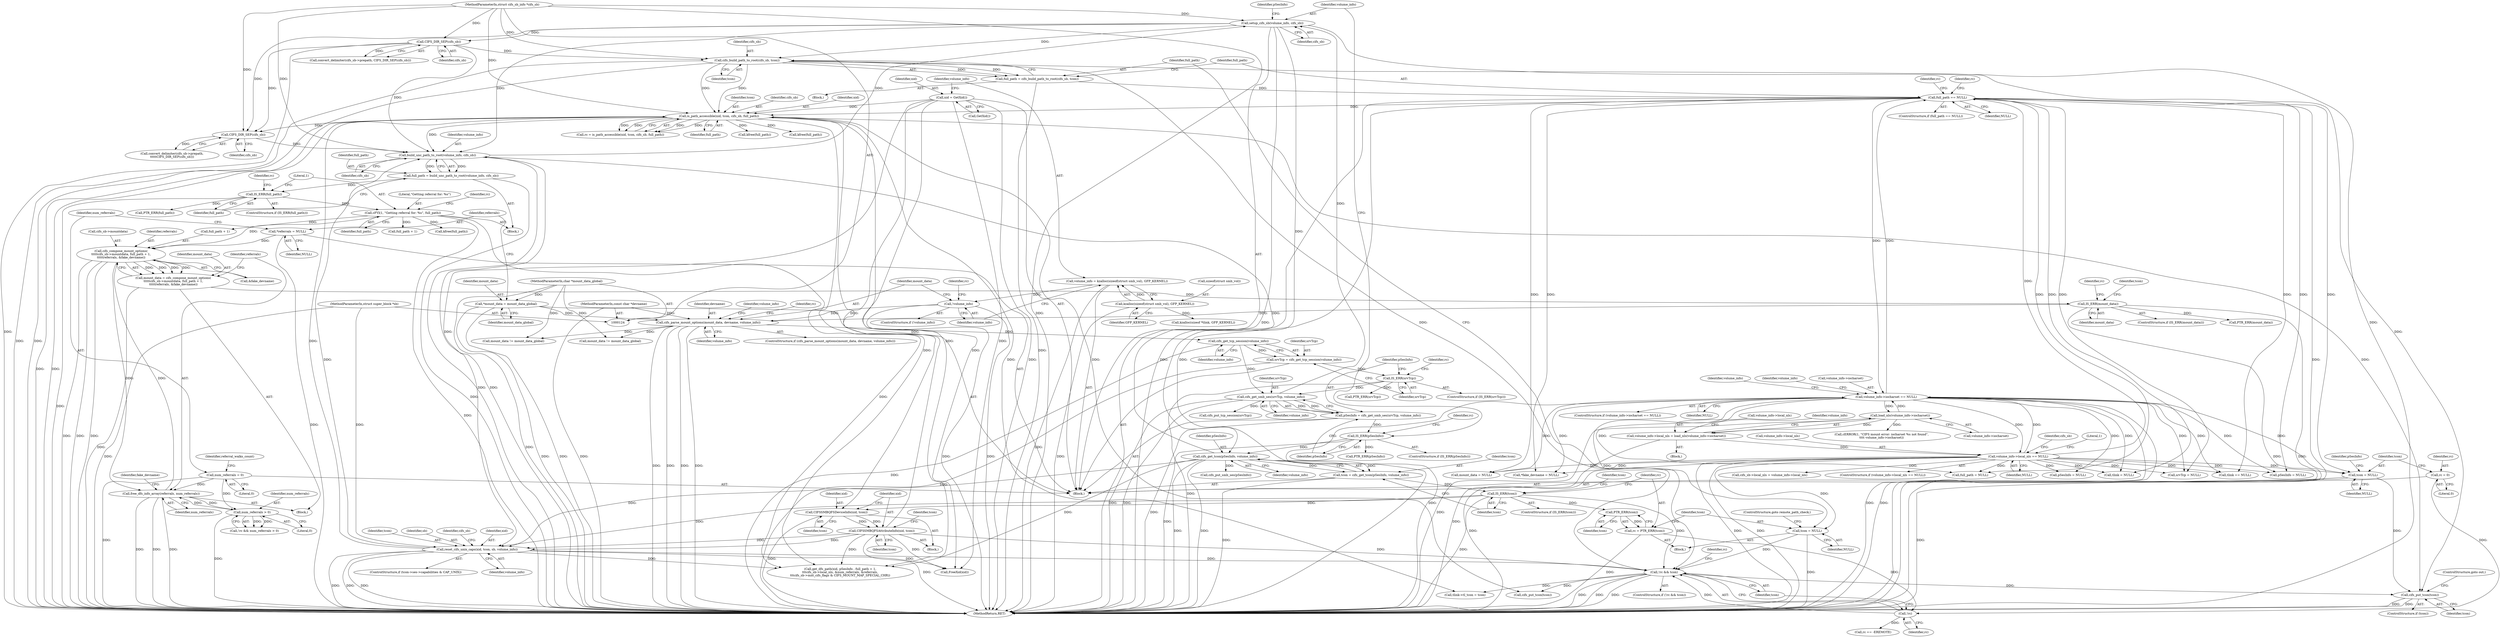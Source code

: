 digraph "0_linux_70945643722ffeac779d2529a348f99567fa5c33@pointer" {
"1000744" [label="(Call,cifs_put_tcon(tcon))"];
"1000158" [label="(Call,tcon = NULL)"];
"1000259" [label="(Call,volume_info->local_nls == NULL)"];
"1000250" [label="(Call,volume_info->local_nls = load_nls(volume_info->iocharset))"];
"1000254" [label="(Call,load_nls(volume_info->iocharset))"];
"1000237" [label="(Call,volume_info->iocharset == NULL)"];
"1000490" [label="(Call,full_path == NULL)"];
"1000484" [label="(Call,full_path = cifs_build_path_to_root(cifs_sb, tcon))"];
"1000486" [label="(Call,cifs_build_path_to_root(cifs_sb, tcon))"];
"1000313" [label="(Call,setup_cifs_sb(volume_info, cifs_sb))"];
"1000298" [label="(Call,cifs_get_smb_ses(srvTcp, volume_info))"];
"1000288" [label="(Call,IS_ERR(srvTcp))"];
"1000283" [label="(Call,srvTcp = cifs_get_tcp_session(volume_info))"];
"1000285" [label="(Call,cifs_get_tcp_session(volume_info))"];
"1000192" [label="(Call,cifs_parse_mount_options(mount_data, devname, volume_info))"];
"1000138" [label="(Call,*mount_data = mount_data_global)"];
"1000127" [label="(MethodParameterIn,char *mount_data_global)"];
"1000627" [label="(Call,IS_ERR(mount_data))"];
"1000607" [label="(Call,mount_data = cifs_compose_mount_options(\n\t\t\t\t\tcifs_sb->mountdata, full_path + 1,\n\t\t\t\t\treferrals, &fake_devname))"];
"1000609" [label="(Call,cifs_compose_mount_options(\n\t\t\t\t\tcifs_sb->mountdata, full_path + 1,\n\t\t\t\t\treferrals, &fake_devname))"];
"1000565" [label="(Call,cFYI(1, \"Getting referral for: %s\", full_path))"];
"1000557" [label="(Call,IS_ERR(full_path))"];
"1000551" [label="(Call,full_path = build_unc_path_to_root(volume_info, cifs_sb))"];
"1000553" [label="(Call,build_unc_path_to_root(volume_info, cifs_sb))"];
"1000375" [label="(Call,reset_cifs_unix_caps(xid, tcon, sb, volume_info))"];
"1000364" [label="(Call,CIFSSMBQFSAttributeInfo(xid, tcon))"];
"1000361" [label="(Call,CIFSSMBQFSDeviceInfo(xid, tcon))"];
"1000173" [label="(Call,xid = GetXid())"];
"1000344" [label="(Call,IS_ERR(tcon))"];
"1000338" [label="(Call,tcon = cifs_get_tcon(pSesInfo, volume_info))"];
"1000340" [label="(Call,cifs_get_tcon(pSesInfo, volume_info))"];
"1000302" [label="(Call,IS_ERR(pSesInfo))"];
"1000296" [label="(Call,pSesInfo = cifs_get_smb_ses(srvTcp, volume_info))"];
"1000125" [label="(MethodParameterIn,struct super_block *sb)"];
"1000549" [label="(Call,CIFS_DIR_SEP(cifs_sb))"];
"1000501" [label="(Call,is_path_accessible(xid, tcon, cifs_sb, full_path))"];
"1000126" [label="(MethodParameterIn,struct cifs_sb_info *cifs_sb)"];
"1000398" [label="(Call,CIFS_DIR_SEP(cifs_sb))"];
"1000143" [label="(Call,*referrals = NULL)"];
"1000619" [label="(Call,free_dfs_info_array(referrals, num_referrals))"];
"1000147" [label="(Call,num_referrals = 0)"];
"1000593" [label="(Call,num_referrals > 0)"];
"1000128" [label="(MethodParameterIn,const char *devname)"];
"1000183" [label="(Call,!volume_info)"];
"1000176" [label="(Call,volume_info = kzalloc(sizeof(struct smb_vol), GFP_KERNEL))"];
"1000178" [label="(Call,kzalloc(sizeof(struct smb_vol), GFP_KERNEL))"];
"1000479" [label="(Call,!rc && tcon)"];
"1000480" [label="(Call,!rc)"];
"1000347" [label="(Call,rc = PTR_ERR(tcon))"];
"1000349" [label="(Call,PTR_ERR(tcon))"];
"1000155" [label="(Call,rc = 0)"];
"1000351" [label="(Call,tcon = NULL)"];
"1000309" [label="(Call,pSesInfo = NULL)"];
"1000379" [label="(Identifier,volume_info)"];
"1000249" [label="(Block,)"];
"1000360" [label="(Block,)"];
"1000339" [label="(Identifier,tcon)"];
"1000145" [label="(Identifier,NULL)"];
"1000567" [label="(Literal,\"Getting referral for: %s\")"];
"1000752" [label="(Call,cifs_put_tcp_session(srvTcp))"];
"1000516" [label="(Call,kfree(full_path))"];
"1000660" [label="(Call,kzalloc(sizeof *tlink, GFP_KERNEL))"];
"1000376" [label="(Identifier,xid)"];
"1000486" [label="(Call,cifs_build_path_to_root(cifs_sb, tcon))"];
"1000598" [label="(Call,*fake_devname = NULL)"];
"1000193" [label="(Identifier,mount_data)"];
"1000183" [label="(Call,!volume_info)"];
"1000617" [label="(Call,&fake_devname)"];
"1000682" [label="(Call,tlink->tl_tcon = tcon)"];
"1000285" [label="(Call,cifs_get_tcp_session(volume_info))"];
"1000666" [label="(Call,tlink == NULL)"];
"1000265" [label="(Call,cERROR(1, \"CIFS mount error: iocharset %s not found\",\n\t\t\t\t volume_info->iocharset))"];
"1000287" [label="(ControlStructure,if (IS_ERR(srvTcp)))"];
"1000170" [label="(Call,tlink = NULL)"];
"1000640" [label="(Call,cifs_put_tcon(tcon))"];
"1000258" [label="(ControlStructure,if (volume_info->local_nls == NULL))"];
"1000364" [label="(Call,CIFSSMBQFSAttributeInfo(xid, tcon))"];
"1000346" [label="(Block,)"];
"1000181" [label="(Identifier,GFP_KERNEL)"];
"1000595" [label="(Literal,0)"];
"1000594" [label="(Identifier,num_referrals)"];
"1000194" [label="(Identifier,devname)"];
"1000159" [label="(Identifier,tcon)"];
"1000343" [label="(ControlStructure,if (IS_ERR(tcon)))"];
"1000255" [label="(Call,volume_info->iocharset)"];
"1000263" [label="(Identifier,NULL)"];
"1000276" [label="(Call,cifs_sb->local_nls = volume_info->local_nls)"];
"1000362" [label="(Identifier,xid)"];
"1000254" [label="(Call,load_nls(volume_info->iocharset))"];
"1000158" [label="(Call,tcon = NULL)"];
"1000341" [label="(Identifier,pSesInfo)"];
"1000351" [label="(Call,tcon = NULL)"];
"1000500" [label="(Identifier,rc)"];
"1000574" [label="(Call,full_path + 1)"];
"1000488" [label="(Identifier,tcon)"];
"1000628" [label="(Identifier,mount_data)"];
"1000251" [label="(Call,volume_info->local_nls)"];
"1000179" [label="(Call,sizeof(struct smb_vol))"];
"1000260" [label="(Call,volume_info->local_nls)"];
"1000571" [label="(Call,get_dfs_path(xid, pSesInfo , full_path + 1,\n\t\t\tcifs_sb->local_nls, &num_referrals, &referrals,\n\t\t\tcifs_sb->mnt_cifs_flags & CIFS_MOUNT_MAP_SPECIAL_CHR))"];
"1000139" [label="(Identifier,mount_data)"];
"1000759" [label="(Call,FreeXid(xid))"];
"1000499" [label="(Call,rc = is_path_accessible(xid, tcon, cifs_sb, full_path))"];
"1000483" [label="(Block,)"];
"1000602" [label="(Call,mount_data != mount_data_global)"];
"1000505" [label="(Identifier,full_path)"];
"1000551" [label="(Call,full_path = build_unc_path_to_root(volume_info, cifs_sb))"];
"1000596" [label="(Block,)"];
"1000609" [label="(Call,cifs_compose_mount_options(\n\t\t\t\t\tcifs_sb->mountdata, full_path + 1,\n\t\t\t\t\treferrals, &fake_devname))"];
"1000347" [label="(Call,rc = PTR_ERR(tcon))"];
"1000283" [label="(Call,srvTcp = cifs_get_tcp_session(volume_info))"];
"1000554" [label="(Identifier,volume_info)"];
"1000192" [label="(Call,cifs_parse_mount_options(mount_data, devname, volume_info))"];
"1000503" [label="(Identifier,tcon)"];
"1000491" [label="(Identifier,full_path)"];
"1000286" [label="(Identifier,volume_info)"];
"1000565" [label="(Call,cFYI(1, \"Getting referral for: %s\", full_path))"];
"1000398" [label="(Call,CIFS_DIR_SEP(cifs_sb))"];
"1000504" [label="(Identifier,cifs_sb)"];
"1000278" [label="(Identifier,cifs_sb)"];
"1000487" [label="(Identifier,cifs_sb)"];
"1000237" [label="(Call,volume_info->iocharset == NULL)"];
"1000352" [label="(Identifier,tcon)"];
"1000526" [label="(Block,)"];
"1000624" [label="(Call,kfree(full_path))"];
"1000315" [label="(Identifier,cifs_sb)"];
"1000296" [label="(Call,pSesInfo = cifs_get_smb_ses(srvTcp, volume_info))"];
"1000284" [label="(Identifier,srvTcp)"];
"1000175" [label="(Call,GetXid())"];
"1000164" [label="(Call,srvTcp = NULL)"];
"1000745" [label="(Identifier,tcon)"];
"1000338" [label="(Call,tcon = cifs_get_tcon(pSesInfo, volume_info))"];
"1000245" [label="(Identifier,volume_info)"];
"1000754" [label="(ControlStructure,goto out;)"];
"1000485" [label="(Identifier,full_path)"];
"1000147" [label="(Call,num_referrals = 0)"];
"1000261" [label="(Identifier,volume_info)"];
"1000297" [label="(Identifier,pSesInfo)"];
"1000292" [label="(Identifier,rc)"];
"1000480" [label="(Call,!rc)"];
"1000557" [label="(Call,IS_ERR(full_path))"];
"1000639" [label="(Identifier,tcon)"];
"1000138" [label="(Call,*mount_data = mount_data_global)"];
"1000502" [label="(Identifier,xid)"];
"1000252" [label="(Identifier,volume_info)"];
"1000626" [label="(ControlStructure,if (IS_ERR(mount_data)))"];
"1000394" [label="(Call,convert_delimiter(cifs_sb->prepath, CIFS_DIR_SEP(cifs_sb)))"];
"1000157" [label="(Literal,0)"];
"1000363" [label="(Identifier,tcon)"];
"1000349" [label="(Call,PTR_ERR(tcon))"];
"1000632" [label="(Call,PTR_ERR(mount_data))"];
"1000377" [label="(Identifier,tcon)"];
"1000173" [label="(Call,xid = GetXid())"];
"1000156" [label="(Identifier,rc)"];
"1000568" [label="(Identifier,full_path)"];
"1000484" [label="(Call,full_path = cifs_build_path_to_root(cifs_sb, tcon))"];
"1000371" [label="(Identifier,tcon)"];
"1000634" [label="(Call,mount_data = NULL)"];
"1000182" [label="(ControlStructure,if (!volume_info))"];
"1000187" [label="(Identifier,rc)"];
"1000590" [label="(Call,!rc && num_referrals > 0)"];
"1000490" [label="(Call,full_path == NULL)"];
"1000489" [label="(ControlStructure,if (full_path == NULL))"];
"1000562" [label="(Call,PTR_ERR(full_path))"];
"1000302" [label="(Call,IS_ERR(pSesInfo))"];
"1000566" [label="(Literal,1)"];
"1000344" [label="(Call,IS_ERR(tcon))"];
"1000241" [label="(Identifier,NULL)"];
"1000140" [label="(Identifier,mount_data_global)"];
"1000561" [label="(Identifier,rc)"];
"1000555" [label="(Identifier,cifs_sb)"];
"1000161" [label="(Call,pSesInfo = NULL)"];
"1000608" [label="(Identifier,mount_data)"];
"1000492" [label="(Identifier,NULL)"];
"1000340" [label="(Call,cifs_get_tcon(pSesInfo, volume_info))"];
"1000236" [label="(ControlStructure,if (volume_info->iocharset == NULL))"];
"1000570" [label="(Identifier,rc)"];
"1000350" [label="(Identifier,tcon)"];
"1000303" [label="(Identifier,pSesInfo)"];
"1000354" [label="(ControlStructure,goto remote_path_check;)"];
"1000763" [label="(MethodReturn,RET)"];
"1000342" [label="(Identifier,volume_info)"];
"1000319" [label="(Identifier,pSesInfo)"];
"1000549" [label="(Call,CIFS_DIR_SEP(cifs_sb))"];
"1000155" [label="(Call,rc = 0)"];
"1000204" [label="(Identifier,volume_info)"];
"1000144" [label="(Identifier,referrals)"];
"1000162" [label="(Identifier,pSesInfo)"];
"1000737" [label="(Call,mount_data != mount_data_global)"];
"1000143" [label="(Call,*referrals = NULL)"];
"1000177" [label="(Identifier,volume_info)"];
"1000399" [label="(Identifier,cifs_sb)"];
"1000293" [label="(Call,PTR_ERR(srvTcp))"];
"1000522" [label="(Call,rc == -EREMOTE)"];
"1000167" [label="(Call,full_path = NULL)"];
"1000184" [label="(Identifier,volume_info)"];
"1000631" [label="(Identifier,rc)"];
"1000195" [label="(Identifier,volume_info)"];
"1000314" [label="(Identifier,volume_info)"];
"1000174" [label="(Identifier,xid)"];
"1000481" [label="(Identifier,rc)"];
"1000128" [label="(MethodParameterIn,const char *devname)"];
"1000552" [label="(Identifier,full_path)"];
"1000519" [label="(Call,kfree(full_path))"];
"1000616" [label="(Identifier,referrals)"];
"1000358" [label="(Identifier,tcon)"];
"1000298" [label="(Call,cifs_get_smb_ses(srvTcp, volume_info))"];
"1000238" [label="(Call,volume_info->iocharset)"];
"1000191" [label="(ControlStructure,if (cifs_parse_mount_options(mount_data, devname, volume_info)))"];
"1000365" [label="(Identifier,xid)"];
"1000149" [label="(Literal,0)"];
"1000482" [label="(Identifier,tcon)"];
"1000744" [label="(Call,cifs_put_tcon(tcon))"];
"1000479" [label="(Call,!rc && tcon)"];
"1000129" [label="(Block,)"];
"1000313" [label="(Call,setup_cifs_sb(volume_info, cifs_sb))"];
"1000366" [label="(Identifier,tcon)"];
"1000160" [label="(Identifier,NULL)"];
"1000361" [label="(Call,CIFSSMBQFSDeviceInfo(xid, tcon))"];
"1000523" [label="(Identifier,rc)"];
"1000266" [label="(Literal,1)"];
"1000749" [label="(Call,cifs_put_smb_ses(pSesInfo))"];
"1000621" [label="(Identifier,num_referrals)"];
"1000300" [label="(Identifier,volume_info)"];
"1000495" [label="(Identifier,rc)"];
"1000348" [label="(Identifier,rc)"];
"1000353" [label="(Identifier,NULL)"];
"1000558" [label="(Identifier,full_path)"];
"1000610" [label="(Call,cifs_sb->mountdata)"];
"1000550" [label="(Identifier,cifs_sb)"];
"1000306" [label="(Identifier,rc)"];
"1000250" [label="(Call,volume_info->local_nls = load_nls(volume_info->iocharset))"];
"1000553" [label="(Call,build_unc_path_to_root(volume_info, cifs_sb))"];
"1000176" [label="(Call,volume_info = kzalloc(sizeof(struct smb_vol), GFP_KERNEL))"];
"1000288" [label="(Call,IS_ERR(srvTcp))"];
"1000152" [label="(Identifier,referral_walks_count)"];
"1000126" [label="(MethodParameterIn,struct cifs_sb_info *cifs_sb)"];
"1000299" [label="(Identifier,srvTcp)"];
"1000627" [label="(Call,IS_ERR(mount_data))"];
"1000742" [label="(ControlStructure,if (tcon))"];
"1000127" [label="(MethodParameterIn,char *mount_data_global)"];
"1000148" [label="(Identifier,num_referrals)"];
"1000198" [label="(Identifier,rc)"];
"1000125" [label="(MethodParameterIn,struct super_block *sb)"];
"1000378" [label="(Identifier,sb)"];
"1000619" [label="(Call,free_dfs_info_array(referrals, num_referrals))"];
"1000478" [label="(ControlStructure,if (!rc && tcon))"];
"1000289" [label="(Identifier,srvTcp)"];
"1000178" [label="(Call,kzalloc(sizeof(struct smb_vol), GFP_KERNEL))"];
"1000259" [label="(Call,volume_info->local_nls == NULL)"];
"1000390" [label="(Identifier,cifs_sb)"];
"1000375" [label="(Call,reset_cifs_unix_caps(xid, tcon, sb, volume_info))"];
"1000307" [label="(Call,PTR_ERR(pSesInfo))"];
"1000367" [label="(ControlStructure,if (tcon->ses->capabilities & CAP_UNIX))"];
"1000613" [label="(Call,full_path + 1)"];
"1000501" [label="(Call,is_path_accessible(xid, tcon, cifs_sb, full_path))"];
"1000301" [label="(ControlStructure,if (IS_ERR(pSesInfo)))"];
"1000623" [label="(Identifier,fake_devname)"];
"1000607" [label="(Call,mount_data = cifs_compose_mount_options(\n\t\t\t\t\tcifs_sb->mountdata, full_path + 1,\n\t\t\t\t\treferrals, &fake_devname))"];
"1000545" [label="(Call,convert_delimiter(cifs_sb->prepath,\n\t\t\t\t\tCIFS_DIR_SEP(cifs_sb)))"];
"1000620" [label="(Identifier,referrals)"];
"1000593" [label="(Call,num_referrals > 0)"];
"1000345" [label="(Identifier,tcon)"];
"1000556" [label="(ControlStructure,if (IS_ERR(full_path)))"];
"1000744" -> "1000742"  [label="AST: "];
"1000744" -> "1000745"  [label="CFG: "];
"1000745" -> "1000744"  [label="AST: "];
"1000754" -> "1000744"  [label="CFG: "];
"1000744" -> "1000763"  [label="DDG: "];
"1000744" -> "1000763"  [label="DDG: "];
"1000158" -> "1000744"  [label="DDG: "];
"1000486" -> "1000744"  [label="DDG: "];
"1000501" -> "1000744"  [label="DDG: "];
"1000479" -> "1000744"  [label="DDG: "];
"1000158" -> "1000129"  [label="AST: "];
"1000158" -> "1000160"  [label="CFG: "];
"1000159" -> "1000158"  [label="AST: "];
"1000160" -> "1000158"  [label="AST: "];
"1000162" -> "1000158"  [label="CFG: "];
"1000158" -> "1000763"  [label="DDG: "];
"1000259" -> "1000158"  [label="DDG: "];
"1000490" -> "1000158"  [label="DDG: "];
"1000237" -> "1000158"  [label="DDG: "];
"1000259" -> "1000258"  [label="AST: "];
"1000259" -> "1000263"  [label="CFG: "];
"1000260" -> "1000259"  [label="AST: "];
"1000263" -> "1000259"  [label="AST: "];
"1000266" -> "1000259"  [label="CFG: "];
"1000278" -> "1000259"  [label="CFG: "];
"1000259" -> "1000763"  [label="DDG: "];
"1000259" -> "1000763"  [label="DDG: "];
"1000259" -> "1000763"  [label="DDG: "];
"1000259" -> "1000161"  [label="DDG: "];
"1000259" -> "1000164"  [label="DDG: "];
"1000259" -> "1000167"  [label="DDG: "];
"1000259" -> "1000170"  [label="DDG: "];
"1000259" -> "1000237"  [label="DDG: "];
"1000250" -> "1000259"  [label="DDG: "];
"1000237" -> "1000259"  [label="DDG: "];
"1000259" -> "1000276"  [label="DDG: "];
"1000259" -> "1000309"  [label="DDG: "];
"1000259" -> "1000351"  [label="DDG: "];
"1000259" -> "1000490"  [label="DDG: "];
"1000259" -> "1000598"  [label="DDG: "];
"1000259" -> "1000634"  [label="DDG: "];
"1000259" -> "1000666"  [label="DDG: "];
"1000250" -> "1000249"  [label="AST: "];
"1000250" -> "1000254"  [label="CFG: "];
"1000251" -> "1000250"  [label="AST: "];
"1000254" -> "1000250"  [label="AST: "];
"1000261" -> "1000250"  [label="CFG: "];
"1000250" -> "1000763"  [label="DDG: "];
"1000254" -> "1000250"  [label="DDG: "];
"1000254" -> "1000255"  [label="CFG: "];
"1000255" -> "1000254"  [label="AST: "];
"1000254" -> "1000763"  [label="DDG: "];
"1000254" -> "1000237"  [label="DDG: "];
"1000237" -> "1000254"  [label="DDG: "];
"1000254" -> "1000265"  [label="DDG: "];
"1000237" -> "1000236"  [label="AST: "];
"1000237" -> "1000241"  [label="CFG: "];
"1000238" -> "1000237"  [label="AST: "];
"1000241" -> "1000237"  [label="AST: "];
"1000245" -> "1000237"  [label="CFG: "];
"1000252" -> "1000237"  [label="CFG: "];
"1000237" -> "1000763"  [label="DDG: "];
"1000237" -> "1000763"  [label="DDG: "];
"1000237" -> "1000763"  [label="DDG: "];
"1000237" -> "1000161"  [label="DDG: "];
"1000237" -> "1000164"  [label="DDG: "];
"1000237" -> "1000167"  [label="DDG: "];
"1000237" -> "1000170"  [label="DDG: "];
"1000490" -> "1000237"  [label="DDG: "];
"1000237" -> "1000309"  [label="DDG: "];
"1000237" -> "1000351"  [label="DDG: "];
"1000237" -> "1000490"  [label="DDG: "];
"1000237" -> "1000598"  [label="DDG: "];
"1000237" -> "1000634"  [label="DDG: "];
"1000237" -> "1000666"  [label="DDG: "];
"1000490" -> "1000489"  [label="AST: "];
"1000490" -> "1000492"  [label="CFG: "];
"1000491" -> "1000490"  [label="AST: "];
"1000492" -> "1000490"  [label="AST: "];
"1000495" -> "1000490"  [label="CFG: "];
"1000500" -> "1000490"  [label="CFG: "];
"1000490" -> "1000763"  [label="DDG: "];
"1000490" -> "1000763"  [label="DDG: "];
"1000490" -> "1000763"  [label="DDG: "];
"1000490" -> "1000161"  [label="DDG: "];
"1000490" -> "1000164"  [label="DDG: "];
"1000490" -> "1000167"  [label="DDG: "];
"1000490" -> "1000170"  [label="DDG: "];
"1000484" -> "1000490"  [label="DDG: "];
"1000490" -> "1000501"  [label="DDG: "];
"1000490" -> "1000598"  [label="DDG: "];
"1000490" -> "1000634"  [label="DDG: "];
"1000490" -> "1000666"  [label="DDG: "];
"1000484" -> "1000483"  [label="AST: "];
"1000484" -> "1000486"  [label="CFG: "];
"1000485" -> "1000484"  [label="AST: "];
"1000486" -> "1000484"  [label="AST: "];
"1000491" -> "1000484"  [label="CFG: "];
"1000484" -> "1000763"  [label="DDG: "];
"1000486" -> "1000484"  [label="DDG: "];
"1000486" -> "1000484"  [label="DDG: "];
"1000486" -> "1000488"  [label="CFG: "];
"1000487" -> "1000486"  [label="AST: "];
"1000488" -> "1000486"  [label="AST: "];
"1000486" -> "1000763"  [label="DDG: "];
"1000486" -> "1000763"  [label="DDG: "];
"1000313" -> "1000486"  [label="DDG: "];
"1000398" -> "1000486"  [label="DDG: "];
"1000126" -> "1000486"  [label="DDG: "];
"1000479" -> "1000486"  [label="DDG: "];
"1000486" -> "1000501"  [label="DDG: "];
"1000486" -> "1000501"  [label="DDG: "];
"1000313" -> "1000129"  [label="AST: "];
"1000313" -> "1000315"  [label="CFG: "];
"1000314" -> "1000313"  [label="AST: "];
"1000315" -> "1000313"  [label="AST: "];
"1000319" -> "1000313"  [label="CFG: "];
"1000313" -> "1000763"  [label="DDG: "];
"1000313" -> "1000763"  [label="DDG: "];
"1000298" -> "1000313"  [label="DDG: "];
"1000553" -> "1000313"  [label="DDG: "];
"1000126" -> "1000313"  [label="DDG: "];
"1000313" -> "1000340"  [label="DDG: "];
"1000313" -> "1000398"  [label="DDG: "];
"1000313" -> "1000549"  [label="DDG: "];
"1000313" -> "1000553"  [label="DDG: "];
"1000298" -> "1000296"  [label="AST: "];
"1000298" -> "1000300"  [label="CFG: "];
"1000299" -> "1000298"  [label="AST: "];
"1000300" -> "1000298"  [label="AST: "];
"1000296" -> "1000298"  [label="CFG: "];
"1000298" -> "1000763"  [label="DDG: "];
"1000298" -> "1000763"  [label="DDG: "];
"1000298" -> "1000296"  [label="DDG: "];
"1000298" -> "1000296"  [label="DDG: "];
"1000288" -> "1000298"  [label="DDG: "];
"1000285" -> "1000298"  [label="DDG: "];
"1000298" -> "1000752"  [label="DDG: "];
"1000288" -> "1000287"  [label="AST: "];
"1000288" -> "1000289"  [label="CFG: "];
"1000289" -> "1000288"  [label="AST: "];
"1000292" -> "1000288"  [label="CFG: "];
"1000297" -> "1000288"  [label="CFG: "];
"1000288" -> "1000763"  [label="DDG: "];
"1000283" -> "1000288"  [label="DDG: "];
"1000288" -> "1000293"  [label="DDG: "];
"1000283" -> "1000129"  [label="AST: "];
"1000283" -> "1000285"  [label="CFG: "];
"1000284" -> "1000283"  [label="AST: "];
"1000285" -> "1000283"  [label="AST: "];
"1000289" -> "1000283"  [label="CFG: "];
"1000283" -> "1000763"  [label="DDG: "];
"1000285" -> "1000283"  [label="DDG: "];
"1000285" -> "1000286"  [label="CFG: "];
"1000286" -> "1000285"  [label="AST: "];
"1000285" -> "1000763"  [label="DDG: "];
"1000192" -> "1000285"  [label="DDG: "];
"1000192" -> "1000191"  [label="AST: "];
"1000192" -> "1000195"  [label="CFG: "];
"1000193" -> "1000192"  [label="AST: "];
"1000194" -> "1000192"  [label="AST: "];
"1000195" -> "1000192"  [label="AST: "];
"1000198" -> "1000192"  [label="CFG: "];
"1000204" -> "1000192"  [label="CFG: "];
"1000192" -> "1000763"  [label="DDG: "];
"1000192" -> "1000763"  [label="DDG: "];
"1000192" -> "1000763"  [label="DDG: "];
"1000192" -> "1000763"  [label="DDG: "];
"1000138" -> "1000192"  [label="DDG: "];
"1000627" -> "1000192"  [label="DDG: "];
"1000128" -> "1000192"  [label="DDG: "];
"1000183" -> "1000192"  [label="DDG: "];
"1000192" -> "1000602"  [label="DDG: "];
"1000192" -> "1000737"  [label="DDG: "];
"1000138" -> "1000129"  [label="AST: "];
"1000138" -> "1000140"  [label="CFG: "];
"1000139" -> "1000138"  [label="AST: "];
"1000140" -> "1000138"  [label="AST: "];
"1000144" -> "1000138"  [label="CFG: "];
"1000138" -> "1000763"  [label="DDG: "];
"1000138" -> "1000763"  [label="DDG: "];
"1000127" -> "1000138"  [label="DDG: "];
"1000127" -> "1000124"  [label="AST: "];
"1000127" -> "1000763"  [label="DDG: "];
"1000127" -> "1000602"  [label="DDG: "];
"1000127" -> "1000737"  [label="DDG: "];
"1000627" -> "1000626"  [label="AST: "];
"1000627" -> "1000628"  [label="CFG: "];
"1000628" -> "1000627"  [label="AST: "];
"1000631" -> "1000627"  [label="CFG: "];
"1000639" -> "1000627"  [label="CFG: "];
"1000627" -> "1000763"  [label="DDG: "];
"1000627" -> "1000763"  [label="DDG: "];
"1000607" -> "1000627"  [label="DDG: "];
"1000627" -> "1000632"  [label="DDG: "];
"1000607" -> "1000596"  [label="AST: "];
"1000607" -> "1000609"  [label="CFG: "];
"1000608" -> "1000607"  [label="AST: "];
"1000609" -> "1000607"  [label="AST: "];
"1000620" -> "1000607"  [label="CFG: "];
"1000607" -> "1000763"  [label="DDG: "];
"1000609" -> "1000607"  [label="DDG: "];
"1000609" -> "1000607"  [label="DDG: "];
"1000609" -> "1000607"  [label="DDG: "];
"1000609" -> "1000607"  [label="DDG: "];
"1000609" -> "1000617"  [label="CFG: "];
"1000610" -> "1000609"  [label="AST: "];
"1000613" -> "1000609"  [label="AST: "];
"1000616" -> "1000609"  [label="AST: "];
"1000617" -> "1000609"  [label="AST: "];
"1000609" -> "1000763"  [label="DDG: "];
"1000609" -> "1000763"  [label="DDG: "];
"1000609" -> "1000763"  [label="DDG: "];
"1000565" -> "1000609"  [label="DDG: "];
"1000143" -> "1000609"  [label="DDG: "];
"1000619" -> "1000609"  [label="DDG: "];
"1000609" -> "1000619"  [label="DDG: "];
"1000565" -> "1000526"  [label="AST: "];
"1000565" -> "1000568"  [label="CFG: "];
"1000566" -> "1000565"  [label="AST: "];
"1000567" -> "1000565"  [label="AST: "];
"1000568" -> "1000565"  [label="AST: "];
"1000570" -> "1000565"  [label="CFG: "];
"1000565" -> "1000763"  [label="DDG: "];
"1000557" -> "1000565"  [label="DDG: "];
"1000565" -> "1000571"  [label="DDG: "];
"1000565" -> "1000574"  [label="DDG: "];
"1000565" -> "1000613"  [label="DDG: "];
"1000565" -> "1000624"  [label="DDG: "];
"1000557" -> "1000556"  [label="AST: "];
"1000557" -> "1000558"  [label="CFG: "];
"1000558" -> "1000557"  [label="AST: "];
"1000561" -> "1000557"  [label="CFG: "];
"1000566" -> "1000557"  [label="CFG: "];
"1000557" -> "1000763"  [label="DDG: "];
"1000551" -> "1000557"  [label="DDG: "];
"1000557" -> "1000562"  [label="DDG: "];
"1000551" -> "1000526"  [label="AST: "];
"1000551" -> "1000553"  [label="CFG: "];
"1000552" -> "1000551"  [label="AST: "];
"1000553" -> "1000551"  [label="AST: "];
"1000558" -> "1000551"  [label="CFG: "];
"1000551" -> "1000763"  [label="DDG: "];
"1000553" -> "1000551"  [label="DDG: "];
"1000553" -> "1000551"  [label="DDG: "];
"1000553" -> "1000555"  [label="CFG: "];
"1000554" -> "1000553"  [label="AST: "];
"1000555" -> "1000553"  [label="AST: "];
"1000553" -> "1000763"  [label="DDG: "];
"1000553" -> "1000763"  [label="DDG: "];
"1000375" -> "1000553"  [label="DDG: "];
"1000340" -> "1000553"  [label="DDG: "];
"1000549" -> "1000553"  [label="DDG: "];
"1000501" -> "1000553"  [label="DDG: "];
"1000398" -> "1000553"  [label="DDG: "];
"1000126" -> "1000553"  [label="DDG: "];
"1000375" -> "1000367"  [label="AST: "];
"1000375" -> "1000379"  [label="CFG: "];
"1000376" -> "1000375"  [label="AST: "];
"1000377" -> "1000375"  [label="AST: "];
"1000378" -> "1000375"  [label="AST: "];
"1000379" -> "1000375"  [label="AST: "];
"1000390" -> "1000375"  [label="CFG: "];
"1000375" -> "1000763"  [label="DDG: "];
"1000375" -> "1000763"  [label="DDG: "];
"1000375" -> "1000763"  [label="DDG: "];
"1000364" -> "1000375"  [label="DDG: "];
"1000364" -> "1000375"  [label="DDG: "];
"1000173" -> "1000375"  [label="DDG: "];
"1000344" -> "1000375"  [label="DDG: "];
"1000125" -> "1000375"  [label="DDG: "];
"1000340" -> "1000375"  [label="DDG: "];
"1000375" -> "1000479"  [label="DDG: "];
"1000375" -> "1000501"  [label="DDG: "];
"1000375" -> "1000571"  [label="DDG: "];
"1000375" -> "1000759"  [label="DDG: "];
"1000364" -> "1000360"  [label="AST: "];
"1000364" -> "1000366"  [label="CFG: "];
"1000365" -> "1000364"  [label="AST: "];
"1000366" -> "1000364"  [label="AST: "];
"1000371" -> "1000364"  [label="CFG: "];
"1000364" -> "1000763"  [label="DDG: "];
"1000361" -> "1000364"  [label="DDG: "];
"1000361" -> "1000364"  [label="DDG: "];
"1000364" -> "1000479"  [label="DDG: "];
"1000364" -> "1000501"  [label="DDG: "];
"1000364" -> "1000571"  [label="DDG: "];
"1000364" -> "1000759"  [label="DDG: "];
"1000361" -> "1000360"  [label="AST: "];
"1000361" -> "1000363"  [label="CFG: "];
"1000362" -> "1000361"  [label="AST: "];
"1000363" -> "1000361"  [label="AST: "];
"1000365" -> "1000361"  [label="CFG: "];
"1000361" -> "1000763"  [label="DDG: "];
"1000173" -> "1000361"  [label="DDG: "];
"1000344" -> "1000361"  [label="DDG: "];
"1000173" -> "1000129"  [label="AST: "];
"1000173" -> "1000175"  [label="CFG: "];
"1000174" -> "1000173"  [label="AST: "];
"1000175" -> "1000173"  [label="AST: "];
"1000177" -> "1000173"  [label="CFG: "];
"1000173" -> "1000763"  [label="DDG: "];
"1000173" -> "1000501"  [label="DDG: "];
"1000173" -> "1000571"  [label="DDG: "];
"1000173" -> "1000759"  [label="DDG: "];
"1000344" -> "1000343"  [label="AST: "];
"1000344" -> "1000345"  [label="CFG: "];
"1000345" -> "1000344"  [label="AST: "];
"1000348" -> "1000344"  [label="CFG: "];
"1000358" -> "1000344"  [label="CFG: "];
"1000344" -> "1000763"  [label="DDG: "];
"1000338" -> "1000344"  [label="DDG: "];
"1000344" -> "1000349"  [label="DDG: "];
"1000344" -> "1000479"  [label="DDG: "];
"1000338" -> "1000129"  [label="AST: "];
"1000338" -> "1000340"  [label="CFG: "];
"1000339" -> "1000338"  [label="AST: "];
"1000340" -> "1000338"  [label="AST: "];
"1000345" -> "1000338"  [label="CFG: "];
"1000338" -> "1000763"  [label="DDG: "];
"1000340" -> "1000338"  [label="DDG: "];
"1000340" -> "1000338"  [label="DDG: "];
"1000340" -> "1000342"  [label="CFG: "];
"1000341" -> "1000340"  [label="AST: "];
"1000342" -> "1000340"  [label="AST: "];
"1000340" -> "1000763"  [label="DDG: "];
"1000340" -> "1000763"  [label="DDG: "];
"1000302" -> "1000340"  [label="DDG: "];
"1000340" -> "1000571"  [label="DDG: "];
"1000340" -> "1000749"  [label="DDG: "];
"1000302" -> "1000301"  [label="AST: "];
"1000302" -> "1000303"  [label="CFG: "];
"1000303" -> "1000302"  [label="AST: "];
"1000306" -> "1000302"  [label="CFG: "];
"1000314" -> "1000302"  [label="CFG: "];
"1000302" -> "1000763"  [label="DDG: "];
"1000296" -> "1000302"  [label="DDG: "];
"1000302" -> "1000307"  [label="DDG: "];
"1000296" -> "1000129"  [label="AST: "];
"1000297" -> "1000296"  [label="AST: "];
"1000303" -> "1000296"  [label="CFG: "];
"1000296" -> "1000763"  [label="DDG: "];
"1000125" -> "1000124"  [label="AST: "];
"1000125" -> "1000763"  [label="DDG: "];
"1000549" -> "1000545"  [label="AST: "];
"1000549" -> "1000550"  [label="CFG: "];
"1000550" -> "1000549"  [label="AST: "];
"1000545" -> "1000549"  [label="CFG: "];
"1000549" -> "1000545"  [label="DDG: "];
"1000501" -> "1000549"  [label="DDG: "];
"1000398" -> "1000549"  [label="DDG: "];
"1000126" -> "1000549"  [label="DDG: "];
"1000501" -> "1000499"  [label="AST: "];
"1000501" -> "1000505"  [label="CFG: "];
"1000502" -> "1000501"  [label="AST: "];
"1000503" -> "1000501"  [label="AST: "];
"1000504" -> "1000501"  [label="AST: "];
"1000505" -> "1000501"  [label="AST: "];
"1000499" -> "1000501"  [label="CFG: "];
"1000501" -> "1000763"  [label="DDG: "];
"1000501" -> "1000763"  [label="DDG: "];
"1000501" -> "1000499"  [label="DDG: "];
"1000501" -> "1000499"  [label="DDG: "];
"1000501" -> "1000499"  [label="DDG: "];
"1000501" -> "1000499"  [label="DDG: "];
"1000126" -> "1000501"  [label="DDG: "];
"1000501" -> "1000516"  [label="DDG: "];
"1000501" -> "1000519"  [label="DDG: "];
"1000501" -> "1000571"  [label="DDG: "];
"1000501" -> "1000640"  [label="DDG: "];
"1000501" -> "1000682"  [label="DDG: "];
"1000501" -> "1000759"  [label="DDG: "];
"1000126" -> "1000124"  [label="AST: "];
"1000126" -> "1000763"  [label="DDG: "];
"1000126" -> "1000398"  [label="DDG: "];
"1000398" -> "1000394"  [label="AST: "];
"1000398" -> "1000399"  [label="CFG: "];
"1000399" -> "1000398"  [label="AST: "];
"1000394" -> "1000398"  [label="CFG: "];
"1000398" -> "1000763"  [label="DDG: "];
"1000398" -> "1000394"  [label="DDG: "];
"1000143" -> "1000129"  [label="AST: "];
"1000143" -> "1000145"  [label="CFG: "];
"1000144" -> "1000143"  [label="AST: "];
"1000145" -> "1000143"  [label="AST: "];
"1000148" -> "1000143"  [label="CFG: "];
"1000143" -> "1000763"  [label="DDG: "];
"1000619" -> "1000596"  [label="AST: "];
"1000619" -> "1000621"  [label="CFG: "];
"1000620" -> "1000619"  [label="AST: "];
"1000621" -> "1000619"  [label="AST: "];
"1000623" -> "1000619"  [label="CFG: "];
"1000619" -> "1000763"  [label="DDG: "];
"1000619" -> "1000763"  [label="DDG: "];
"1000619" -> "1000763"  [label="DDG: "];
"1000619" -> "1000593"  [label="DDG: "];
"1000147" -> "1000619"  [label="DDG: "];
"1000593" -> "1000619"  [label="DDG: "];
"1000147" -> "1000129"  [label="AST: "];
"1000147" -> "1000149"  [label="CFG: "];
"1000148" -> "1000147"  [label="AST: "];
"1000149" -> "1000147"  [label="AST: "];
"1000152" -> "1000147"  [label="CFG: "];
"1000147" -> "1000763"  [label="DDG: "];
"1000147" -> "1000593"  [label="DDG: "];
"1000593" -> "1000590"  [label="AST: "];
"1000593" -> "1000595"  [label="CFG: "];
"1000594" -> "1000593"  [label="AST: "];
"1000595" -> "1000593"  [label="AST: "];
"1000590" -> "1000593"  [label="CFG: "];
"1000593" -> "1000763"  [label="DDG: "];
"1000593" -> "1000590"  [label="DDG: "];
"1000593" -> "1000590"  [label="DDG: "];
"1000128" -> "1000124"  [label="AST: "];
"1000128" -> "1000763"  [label="DDG: "];
"1000183" -> "1000182"  [label="AST: "];
"1000183" -> "1000184"  [label="CFG: "];
"1000184" -> "1000183"  [label="AST: "];
"1000187" -> "1000183"  [label="CFG: "];
"1000193" -> "1000183"  [label="CFG: "];
"1000183" -> "1000763"  [label="DDG: "];
"1000183" -> "1000763"  [label="DDG: "];
"1000176" -> "1000183"  [label="DDG: "];
"1000176" -> "1000129"  [label="AST: "];
"1000176" -> "1000178"  [label="CFG: "];
"1000177" -> "1000176"  [label="AST: "];
"1000178" -> "1000176"  [label="AST: "];
"1000184" -> "1000176"  [label="CFG: "];
"1000176" -> "1000763"  [label="DDG: "];
"1000178" -> "1000176"  [label="DDG: "];
"1000178" -> "1000181"  [label="CFG: "];
"1000179" -> "1000178"  [label="AST: "];
"1000181" -> "1000178"  [label="AST: "];
"1000178" -> "1000763"  [label="DDG: "];
"1000178" -> "1000660"  [label="DDG: "];
"1000479" -> "1000478"  [label="AST: "];
"1000479" -> "1000480"  [label="CFG: "];
"1000479" -> "1000482"  [label="CFG: "];
"1000480" -> "1000479"  [label="AST: "];
"1000482" -> "1000479"  [label="AST: "];
"1000485" -> "1000479"  [label="CFG: "];
"1000523" -> "1000479"  [label="CFG: "];
"1000479" -> "1000763"  [label="DDG: "];
"1000479" -> "1000763"  [label="DDG: "];
"1000479" -> "1000763"  [label="DDG: "];
"1000480" -> "1000479"  [label="DDG: "];
"1000351" -> "1000479"  [label="DDG: "];
"1000479" -> "1000640"  [label="DDG: "];
"1000479" -> "1000682"  [label="DDG: "];
"1000480" -> "1000481"  [label="CFG: "];
"1000481" -> "1000480"  [label="AST: "];
"1000482" -> "1000480"  [label="CFG: "];
"1000347" -> "1000480"  [label="DDG: "];
"1000155" -> "1000480"  [label="DDG: "];
"1000480" -> "1000522"  [label="DDG: "];
"1000347" -> "1000346"  [label="AST: "];
"1000347" -> "1000349"  [label="CFG: "];
"1000348" -> "1000347"  [label="AST: "];
"1000349" -> "1000347"  [label="AST: "];
"1000352" -> "1000347"  [label="CFG: "];
"1000347" -> "1000763"  [label="DDG: "];
"1000349" -> "1000347"  [label="DDG: "];
"1000349" -> "1000350"  [label="CFG: "];
"1000350" -> "1000349"  [label="AST: "];
"1000155" -> "1000129"  [label="AST: "];
"1000155" -> "1000157"  [label="CFG: "];
"1000156" -> "1000155"  [label="AST: "];
"1000157" -> "1000155"  [label="AST: "];
"1000159" -> "1000155"  [label="CFG: "];
"1000351" -> "1000346"  [label="AST: "];
"1000351" -> "1000353"  [label="CFG: "];
"1000352" -> "1000351"  [label="AST: "];
"1000353" -> "1000351"  [label="AST: "];
"1000354" -> "1000351"  [label="CFG: "];
"1000351" -> "1000763"  [label="DDG: "];
}
